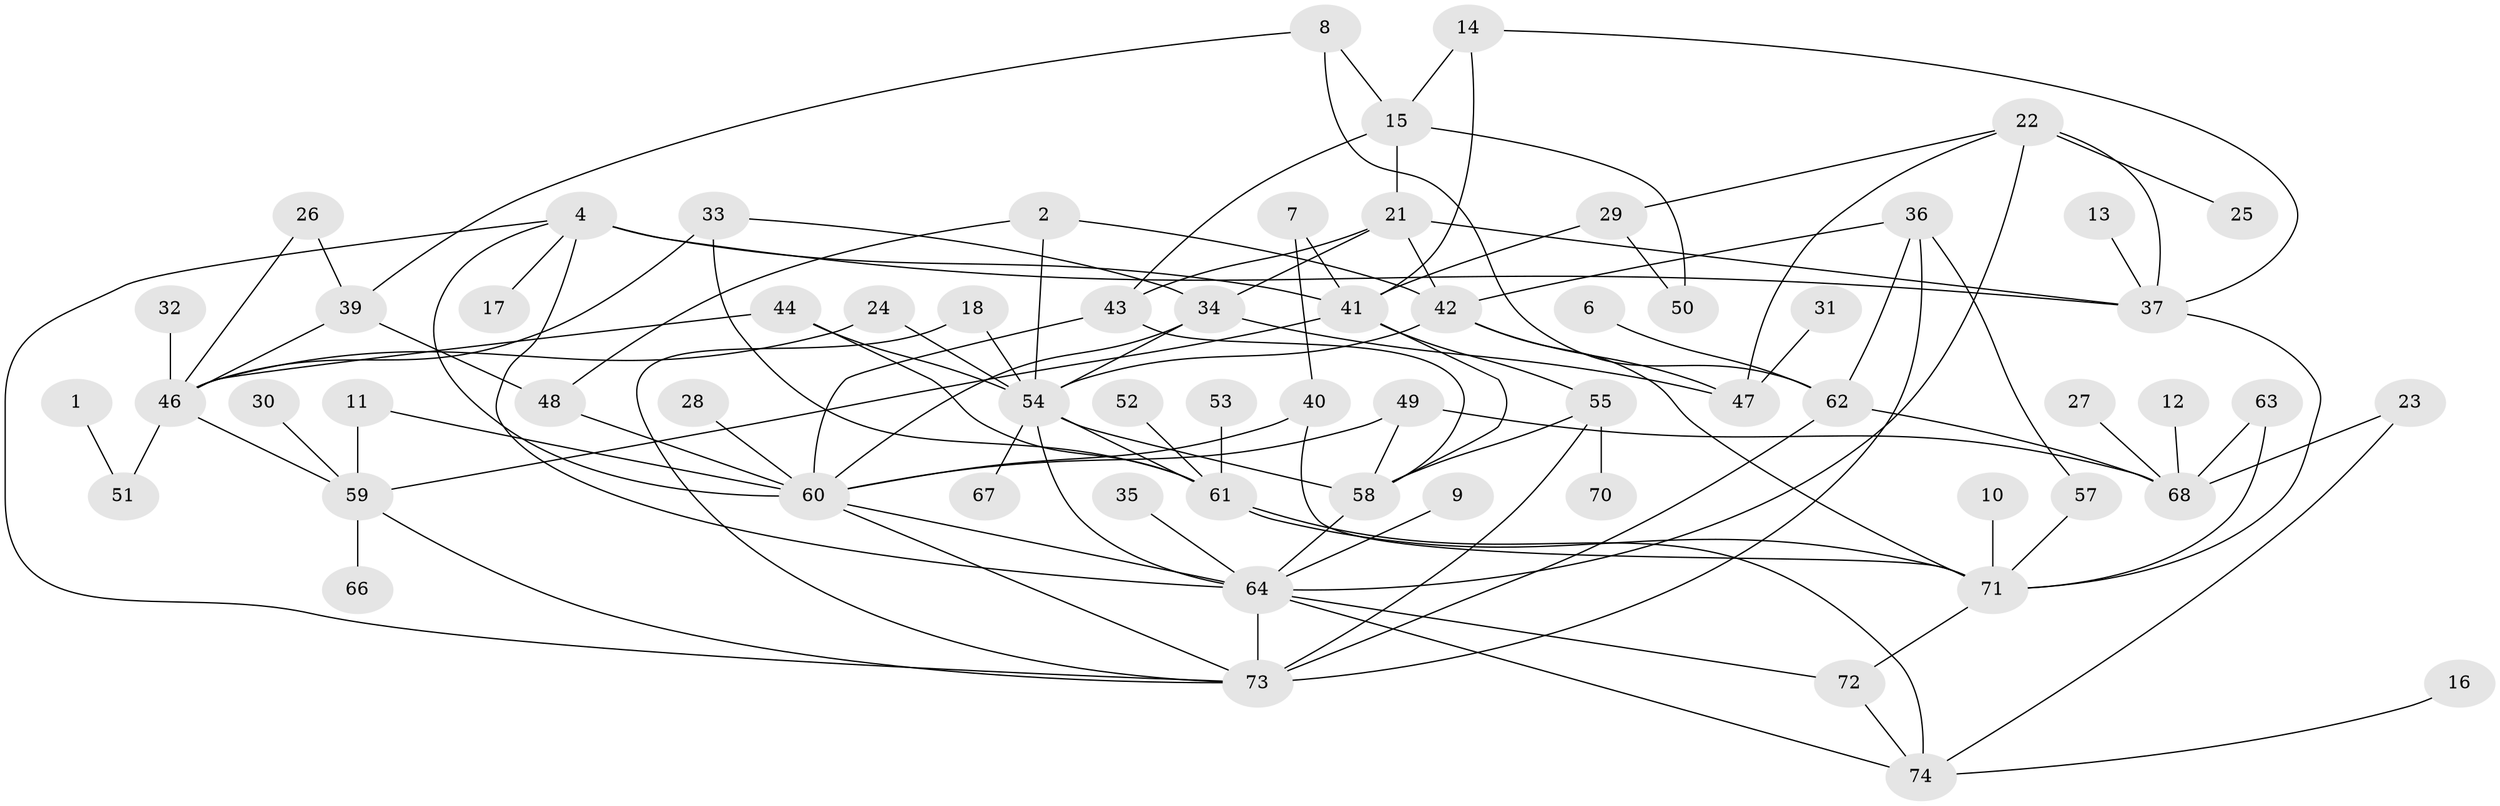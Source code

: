 // original degree distribution, {3: 0.21621621621621623, 1: 0.23648648648648649, 5: 0.08108108108108109, 4: 0.12162162162162163, 2: 0.25, 0: 0.0472972972972973, 6: 0.02702702702702703, 7: 0.02027027027027027}
// Generated by graph-tools (version 1.1) at 2025/25/03/09/25 03:25:19]
// undirected, 65 vertices, 112 edges
graph export_dot {
graph [start="1"]
  node [color=gray90,style=filled];
  1;
  2;
  4;
  6;
  7;
  8;
  9;
  10;
  11;
  12;
  13;
  14;
  15;
  16;
  17;
  18;
  21;
  22;
  23;
  24;
  25;
  26;
  27;
  28;
  29;
  30;
  31;
  32;
  33;
  34;
  35;
  36;
  37;
  39;
  40;
  41;
  42;
  43;
  44;
  46;
  47;
  48;
  49;
  50;
  51;
  52;
  53;
  54;
  55;
  57;
  58;
  59;
  60;
  61;
  62;
  63;
  64;
  66;
  67;
  68;
  70;
  71;
  72;
  73;
  74;
  1 -- 51 [weight=1.0];
  2 -- 42 [weight=1.0];
  2 -- 48 [weight=1.0];
  2 -- 54 [weight=1.0];
  4 -- 17 [weight=1.0];
  4 -- 37 [weight=1.0];
  4 -- 41 [weight=1.0];
  4 -- 60 [weight=1.0];
  4 -- 64 [weight=1.0];
  4 -- 73 [weight=1.0];
  6 -- 62 [weight=1.0];
  7 -- 40 [weight=1.0];
  7 -- 41 [weight=1.0];
  8 -- 15 [weight=1.0];
  8 -- 39 [weight=1.0];
  8 -- 62 [weight=1.0];
  9 -- 64 [weight=1.0];
  10 -- 71 [weight=1.0];
  11 -- 59 [weight=1.0];
  11 -- 60 [weight=1.0];
  12 -- 68 [weight=1.0];
  13 -- 37 [weight=1.0];
  14 -- 15 [weight=1.0];
  14 -- 37 [weight=1.0];
  14 -- 41 [weight=1.0];
  15 -- 21 [weight=1.0];
  15 -- 43 [weight=1.0];
  15 -- 50 [weight=1.0];
  16 -- 74 [weight=1.0];
  18 -- 54 [weight=1.0];
  18 -- 73 [weight=1.0];
  21 -- 34 [weight=1.0];
  21 -- 37 [weight=1.0];
  21 -- 42 [weight=1.0];
  21 -- 43 [weight=1.0];
  22 -- 25 [weight=1.0];
  22 -- 29 [weight=1.0];
  22 -- 37 [weight=1.0];
  22 -- 47 [weight=1.0];
  22 -- 64 [weight=1.0];
  23 -- 68 [weight=1.0];
  23 -- 74 [weight=1.0];
  24 -- 46 [weight=1.0];
  24 -- 54 [weight=1.0];
  26 -- 39 [weight=1.0];
  26 -- 46 [weight=1.0];
  27 -- 68 [weight=1.0];
  28 -- 60 [weight=1.0];
  29 -- 41 [weight=1.0];
  29 -- 50 [weight=1.0];
  30 -- 59 [weight=1.0];
  31 -- 47 [weight=1.0];
  32 -- 46 [weight=1.0];
  33 -- 34 [weight=1.0];
  33 -- 46 [weight=1.0];
  33 -- 61 [weight=1.0];
  34 -- 47 [weight=1.0];
  34 -- 54 [weight=1.0];
  34 -- 60 [weight=1.0];
  35 -- 64 [weight=1.0];
  36 -- 42 [weight=1.0];
  36 -- 57 [weight=1.0];
  36 -- 62 [weight=1.0];
  36 -- 73 [weight=1.0];
  37 -- 71 [weight=1.0];
  39 -- 46 [weight=1.0];
  39 -- 48 [weight=2.0];
  40 -- 60 [weight=1.0];
  40 -- 71 [weight=1.0];
  41 -- 55 [weight=1.0];
  41 -- 58 [weight=1.0];
  41 -- 59 [weight=1.0];
  42 -- 47 [weight=1.0];
  42 -- 54 [weight=1.0];
  42 -- 71 [weight=1.0];
  43 -- 58 [weight=1.0];
  43 -- 60 [weight=1.0];
  44 -- 46 [weight=1.0];
  44 -- 54 [weight=1.0];
  44 -- 61 [weight=2.0];
  46 -- 51 [weight=1.0];
  46 -- 59 [weight=1.0];
  48 -- 60 [weight=1.0];
  49 -- 58 [weight=1.0];
  49 -- 60 [weight=1.0];
  49 -- 68 [weight=1.0];
  52 -- 61 [weight=1.0];
  53 -- 61 [weight=1.0];
  54 -- 58 [weight=1.0];
  54 -- 61 [weight=1.0];
  54 -- 64 [weight=2.0];
  54 -- 67 [weight=1.0];
  55 -- 58 [weight=1.0];
  55 -- 70 [weight=1.0];
  55 -- 73 [weight=2.0];
  57 -- 71 [weight=1.0];
  58 -- 64 [weight=1.0];
  59 -- 66 [weight=1.0];
  59 -- 73 [weight=1.0];
  60 -- 64 [weight=1.0];
  60 -- 73 [weight=1.0];
  61 -- 71 [weight=2.0];
  61 -- 74 [weight=1.0];
  62 -- 68 [weight=1.0];
  62 -- 73 [weight=1.0];
  63 -- 68 [weight=1.0];
  63 -- 71 [weight=1.0];
  64 -- 72 [weight=1.0];
  64 -- 73 [weight=1.0];
  64 -- 74 [weight=1.0];
  71 -- 72 [weight=1.0];
  72 -- 74 [weight=1.0];
}
